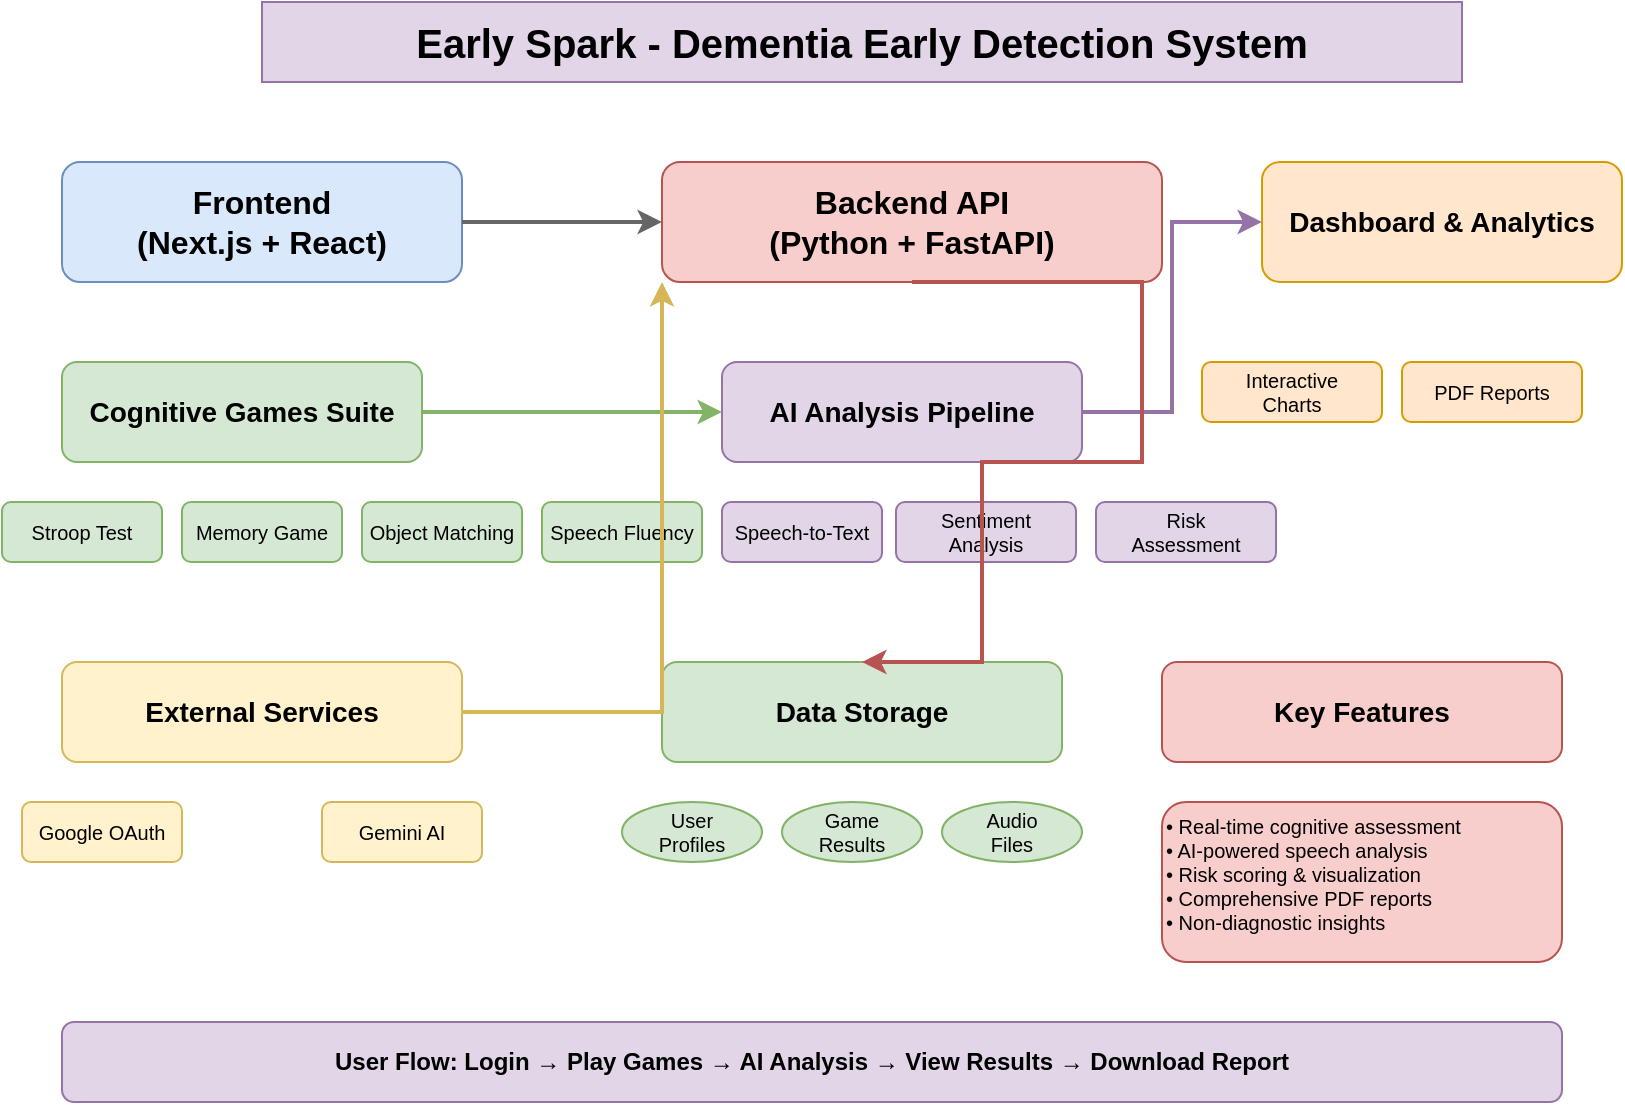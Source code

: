 <mxfile>
    <diagram id="spark-mind-simple" name="Spark Mind Architecture">
        <mxGraphModel dx="979" dy="536" grid="1" gridSize="10" guides="1" tooltips="1" connect="1" arrows="1" fold="1" page="1" pageScale="1" pageWidth="900" pageHeight="700" math="0" shadow="0">
            <root>
                <mxCell id="0"/>
                <mxCell id="1" parent="0"/>
                <mxCell id="title" value="Early Spark - Dementia Early Detection System" style="text;html=1;align=center;verticalAlign=middle;whiteSpace=wrap;rounded=0;fontSize=20;fontStyle=1;fillColor=#e1d5e7;strokeColor=#9673a6;" parent="1" vertex="1">
                    <mxGeometry x="150" y="20" width="600" height="40" as="geometry"/>
                </mxCell>
                <mxCell id="frontend" value="Frontend&#xa;(Next.js + React)" style="rounded=1;whiteSpace=wrap;html=1;fillColor=#dae8fc;strokeColor=#6c8ebf;fontSize=16;fontStyle=1;" parent="1" vertex="1">
                    <mxGeometry x="50" y="100" width="200" height="60" as="geometry"/>
                </mxCell>
                <mxCell id="games" value="Cognitive Games Suite" style="rounded=1;whiteSpace=wrap;html=1;fillColor=#d5e8d4;strokeColor=#82b366;fontSize=14;fontStyle=1;" parent="1" vertex="1">
                    <mxGeometry x="50" y="200" width="180" height="50" as="geometry"/>
                </mxCell>
                <mxCell id="stroop" value="Stroop Test" style="rounded=1;whiteSpace=wrap;html=1;fillColor=#d5e8d4;strokeColor=#82b366;fontSize=10;" parent="1" vertex="1">
                    <mxGeometry x="20" y="270" width="80" height="30" as="geometry"/>
                </mxCell>
                <mxCell id="memory" value="Memory Game" style="rounded=1;whiteSpace=wrap;html=1;fillColor=#d5e8d4;strokeColor=#82b366;fontSize=10;" parent="1" vertex="1">
                    <mxGeometry x="110" y="270" width="80" height="30" as="geometry"/>
                </mxCell>
                <mxCell id="matching" value="Object Matching" style="rounded=1;whiteSpace=wrap;html=1;fillColor=#d5e8d4;strokeColor=#82b366;fontSize=10;" parent="1" vertex="1">
                    <mxGeometry x="200" y="270" width="80" height="30" as="geometry"/>
                </mxCell>
                <mxCell id="speech" value="Speech Fluency" style="rounded=1;whiteSpace=wrap;html=1;fillColor=#d5e8d4;strokeColor=#82b366;fontSize=10;" parent="1" vertex="1">
                    <mxGeometry x="290" y="270" width="80" height="30" as="geometry"/>
                </mxCell>
                <mxCell id="backend" value="Backend API&#xa;(Python + FastAPI)" style="rounded=1;whiteSpace=wrap;html=1;fillColor=#f8cecc;strokeColor=#b85450;fontSize=16;fontStyle=1;" parent="1" vertex="1">
                    <mxGeometry x="350" y="100" width="250" height="60" as="geometry"/>
                </mxCell>
                <mxCell id="ai-pipeline" value="AI Analysis Pipeline" style="rounded=1;whiteSpace=wrap;html=1;fillColor=#e1d5e7;strokeColor=#9673a6;fontSize=14;fontStyle=1;" parent="1" vertex="1">
                    <mxGeometry x="380" y="200" width="180" height="50" as="geometry"/>
                </mxCell>
                <mxCell id="speech-to-text" value="Speech-to-Text" style="rounded=1;whiteSpace=wrap;html=1;fillColor=#e1d5e7;strokeColor=#9673a6;fontSize=10;" parent="1" vertex="1">
                    <mxGeometry x="380" y="270" width="80" height="30" as="geometry"/>
                </mxCell>
                <mxCell id="sentiment" value="Sentiment&#xa;Analysis" style="rounded=1;whiteSpace=wrap;html=1;fillColor=#e1d5e7;strokeColor=#9673a6;fontSize=10;" parent="1" vertex="1">
                    <mxGeometry x="467" y="270" width="90" height="30" as="geometry"/>
                </mxCell>
                <mxCell id="risk-assessment" value="Risk&#xa;Assessment" style="rounded=1;whiteSpace=wrap;html=1;fillColor=#e1d5e7;strokeColor=#9673a6;fontSize=10;" parent="1" vertex="1">
                    <mxGeometry x="567" y="270" width="90" height="30" as="geometry"/>
                </mxCell>
                <mxCell id="dashboard" value="Dashboard &amp; Analytics" style="rounded=1;whiteSpace=wrap;html=1;fillColor=#ffe6cc;strokeColor=#d79b00;fontSize=14;fontStyle=1;" parent="1" vertex="1">
                    <mxGeometry x="650" y="100" width="180" height="60" as="geometry"/>
                </mxCell>
                <mxCell id="charts" value="Interactive&#xa;Charts" style="rounded=1;whiteSpace=wrap;html=1;fillColor=#ffe6cc;strokeColor=#d79b00;fontSize=10;" parent="1" vertex="1">
                    <mxGeometry x="620" y="200" width="90" height="30" as="geometry"/>
                </mxCell>
                <mxCell id="reports" value="PDF Reports" style="rounded=1;whiteSpace=wrap;html=1;fillColor=#ffe6cc;strokeColor=#d79b00;fontSize=10;" parent="1" vertex="1">
                    <mxGeometry x="720" y="200" width="90" height="30" as="geometry"/>
                </mxCell>
                <mxCell id="external" value="External Services" style="rounded=1;whiteSpace=wrap;html=1;fillColor=#fff2cc;strokeColor=#d6b656;fontSize=14;fontStyle=1;" parent="1" vertex="1">
                    <mxGeometry x="50" y="350" width="200" height="50" as="geometry"/>
                </mxCell>
                <mxCell id="google-auth" value="Google OAuth" style="rounded=1;whiteSpace=wrap;html=1;fillColor=#fff2cc;strokeColor=#d6b656;fontSize=10;" parent="1" vertex="1">
                    <mxGeometry x="30" y="420" width="80" height="30" as="geometry"/>
                </mxCell>
                <mxCell id="gemini" value="Gemini AI" style="rounded=1;whiteSpace=wrap;html=1;fillColor=#fff2cc;strokeColor=#d6b656;fontSize=10;" parent="1" vertex="1">
                    <mxGeometry x="180" y="420" width="80" height="30" as="geometry"/>
                </mxCell>
                <mxCell id="storage" value="Data Storage" style="rounded=1;whiteSpace=wrap;html=1;fillColor=#d5e8d4;strokeColor=#82b366;fontSize=14;fontStyle=1;" parent="1" vertex="1">
                    <mxGeometry x="350" y="350" width="200" height="50" as="geometry"/>
                </mxCell>
                <mxCell id="user-data" value="User&#xa;Profiles" style="ellipse;whiteSpace=wrap;html=1;fillColor=#d5e8d4;strokeColor=#82b366;fontSize=10;" parent="1" vertex="1">
                    <mxGeometry x="330" y="420" width="70" height="30" as="geometry"/>
                </mxCell>
                <mxCell id="game-data" value="Game&#xa;Results" style="ellipse;whiteSpace=wrap;html=1;fillColor=#d5e8d4;strokeColor=#82b366;fontSize=10;" parent="1" vertex="1">
                    <mxGeometry x="410" y="420" width="70" height="30" as="geometry"/>
                </mxCell>
                <mxCell id="audio-data" value="Audio&#xa;Files" style="ellipse;whiteSpace=wrap;html=1;fillColor=#d5e8d4;strokeColor=#82b366;fontSize=10;" parent="1" vertex="1">
                    <mxGeometry x="490" y="420" width="70" height="30" as="geometry"/>
                </mxCell>
                <mxCell id="features" value="Key Features" style="rounded=1;whiteSpace=wrap;html=1;fillColor=#f8cecc;strokeColor=#b85450;fontSize=14;fontStyle=1;" parent="1" vertex="1">
                    <mxGeometry x="600" y="350" width="200" height="50" as="geometry"/>
                </mxCell>
                <mxCell id="feature-list" value="• Real-time cognitive assessment&#xa;• AI-powered speech analysis&#xa;• Risk scoring &amp; visualization&#xa;• Comprehensive PDF reports&#xa;• Non-diagnostic insights" style="text;html=1;align=left;verticalAlign=top;whiteSpace=wrap;rounded=1;fontSize=10;fillColor=#f8cecc;strokeColor=#b85450;" parent="1" vertex="1">
                    <mxGeometry x="600" y="420" width="200" height="80" as="geometry"/>
                </mxCell>
                <mxCell id="flow" value="User Flow: Login → Play Games → AI Analysis → View Results → Download Report" style="text;html=1;align=center;verticalAlign=middle;whiteSpace=wrap;rounded=1;fontSize=12;fontStyle=1;fillColor=#e1d5e7;strokeColor=#9673a6;" parent="1" vertex="1">
                    <mxGeometry x="50" y="530" width="750" height="40" as="geometry"/>
                </mxCell>
                <mxCell id="frontend-to-backend" style="edgeStyle=orthogonalEdgeStyle;rounded=0;orthogonalLoop=1;jettySize=auto;html=1;exitX=1;exitY=0.5;exitDx=0;exitDy=0;entryX=0;entryY=0.5;entryDx=0;entryDy=0;strokeColor=#666666;strokeWidth=2;" parent="1" source="frontend" target="backend" edge="1">
                    <mxGeometry relative="1" as="geometry"/>
                </mxCell>
                <mxCell id="games-to-ai" style="edgeStyle=orthogonalEdgeStyle;rounded=0;orthogonalLoop=1;jettySize=auto;html=1;exitX=1;exitY=0.5;exitDx=0;exitDy=0;entryX=0;entryY=0.5;entryDx=0;entryDy=0;strokeColor=#82b366;strokeWidth=2;" parent="1" source="games" target="ai-pipeline" edge="1">
                    <mxGeometry relative="1" as="geometry"/>
                </mxCell>
                <mxCell id="ai-to-dashboard" style="edgeStyle=orthogonalEdgeStyle;rounded=0;orthogonalLoop=1;jettySize=auto;html=1;exitX=1;exitY=0.5;exitDx=0;exitDy=0;entryX=0;entryY=0.5;entryDx=0;entryDy=0;strokeColor=#9673a6;strokeWidth=2;" parent="1" source="ai-pipeline" target="dashboard" edge="1">
                    <mxGeometry relative="1" as="geometry"/>
                </mxCell>
                <mxCell id="backend-to-storage" style="edgeStyle=orthogonalEdgeStyle;rounded=0;orthogonalLoop=1;jettySize=auto;html=1;exitX=0.5;exitY=1;exitDx=0;exitDy=0;entryX=0.5;entryY=0;entryDx=0;entryDy=0;strokeColor=#b85450;strokeWidth=2;" parent="1" source="backend" target="storage" edge="1">
                    <mxGeometry relative="1" as="geometry">
                        <Array as="points">
                            <mxPoint x="590" y="160"/>
                            <mxPoint x="590" y="250"/>
                            <mxPoint x="510" y="250"/>
                            <mxPoint x="510" y="350"/>
                        </Array>
                    </mxGeometry>
                </mxCell>
                <mxCell id="external-to-backend" style="edgeStyle=orthogonalEdgeStyle;rounded=0;orthogonalLoop=1;jettySize=auto;html=1;exitX=1;exitY=0.5;exitDx=0;exitDy=0;entryX=0;entryY=1;entryDx=0;entryDy=0;strokeColor=#d6b656;strokeWidth=2;" parent="1" source="external" target="backend" edge="1">
                    <mxGeometry relative="1" as="geometry"/>
                </mxCell>
            </root>
        </mxGraphModel>
    </diagram>
</mxfile>